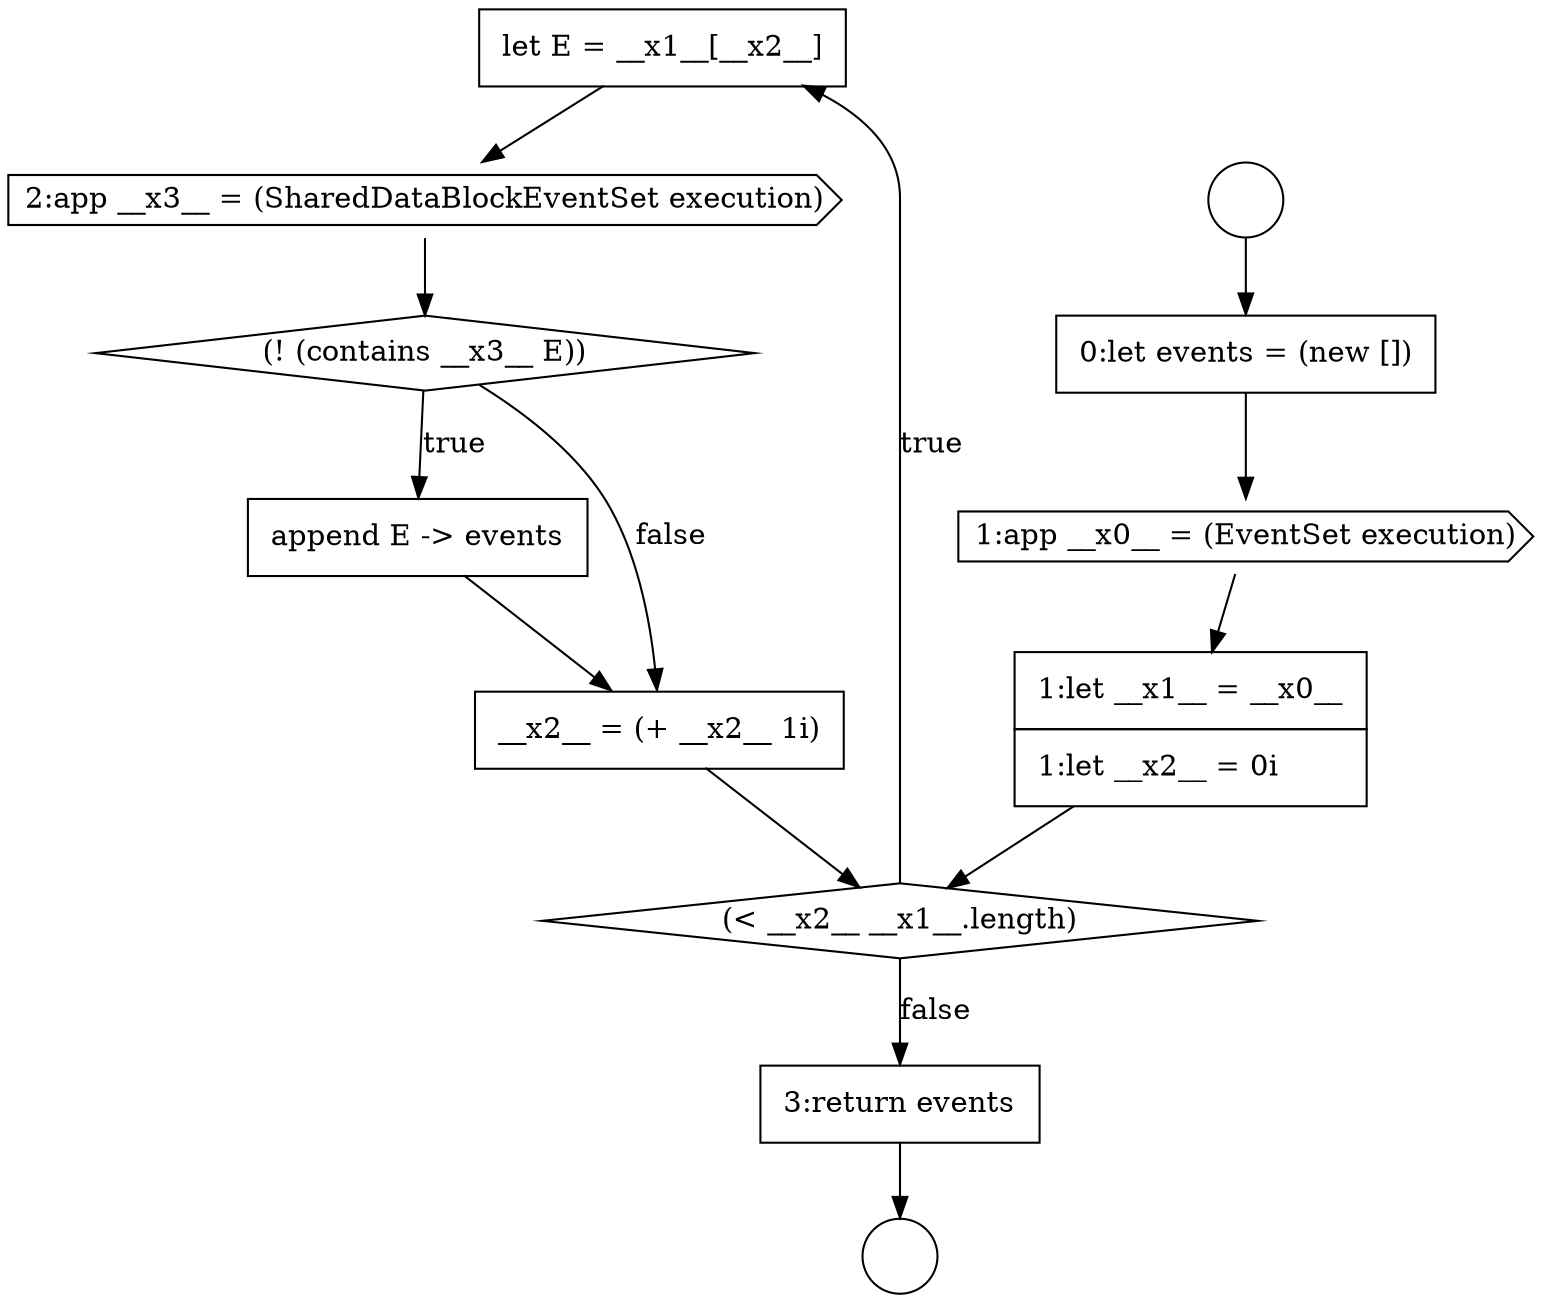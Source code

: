digraph {
  node16950 [shape=none, margin=0, label=<<font color="black">
    <table border="0" cellborder="1" cellspacing="0" cellpadding="10">
      <tr><td align="left">let E = __x1__[__x2__]</td></tr>
    </table>
  </font>> color="black" fillcolor="white" style=filled]
  node16947 [shape=cds, label=<<font color="black">1:app __x0__ = (EventSet execution)</font>> color="black" fillcolor="white" style=filled]
  node16953 [shape=none, margin=0, label=<<font color="black">
    <table border="0" cellborder="1" cellspacing="0" cellpadding="10">
      <tr><td align="left">append E -&gt; events</td></tr>
    </table>
  </font>> color="black" fillcolor="white" style=filled]
  node16954 [shape=none, margin=0, label=<<font color="black">
    <table border="0" cellborder="1" cellspacing="0" cellpadding="10">
      <tr><td align="left">__x2__ = (+ __x2__ 1i)</td></tr>
    </table>
  </font>> color="black" fillcolor="white" style=filled]
  node16949 [shape=diamond, label=<<font color="black">(&lt; __x2__ __x1__.length)</font>> color="black" fillcolor="white" style=filled]
  node16945 [shape=circle label=" " color="black" fillcolor="white" style=filled]
  node16952 [shape=diamond, label=<<font color="black">(! (contains __x3__ E))</font>> color="black" fillcolor="white" style=filled]
  node16948 [shape=none, margin=0, label=<<font color="black">
    <table border="0" cellborder="1" cellspacing="0" cellpadding="10">
      <tr><td align="left">1:let __x1__ = __x0__</td></tr>
      <tr><td align="left">1:let __x2__ = 0i</td></tr>
    </table>
  </font>> color="black" fillcolor="white" style=filled]
  node16955 [shape=none, margin=0, label=<<font color="black">
    <table border="0" cellborder="1" cellspacing="0" cellpadding="10">
      <tr><td align="left">3:return events</td></tr>
    </table>
  </font>> color="black" fillcolor="white" style=filled]
  node16951 [shape=cds, label=<<font color="black">2:app __x3__ = (SharedDataBlockEventSet execution)</font>> color="black" fillcolor="white" style=filled]
  node16944 [shape=circle label=" " color="black" fillcolor="white" style=filled]
  node16946 [shape=none, margin=0, label=<<font color="black">
    <table border="0" cellborder="1" cellspacing="0" cellpadding="10">
      <tr><td align="left">0:let events = (new [])</td></tr>
    </table>
  </font>> color="black" fillcolor="white" style=filled]
  node16951 -> node16952 [ color="black"]
  node16954 -> node16949 [ color="black"]
  node16950 -> node16951 [ color="black"]
  node16953 -> node16954 [ color="black"]
  node16949 -> node16950 [label=<<font color="black">true</font>> color="black"]
  node16949 -> node16955 [label=<<font color="black">false</font>> color="black"]
  node16948 -> node16949 [ color="black"]
  node16946 -> node16947 [ color="black"]
  node16947 -> node16948 [ color="black"]
  node16955 -> node16945 [ color="black"]
  node16944 -> node16946 [ color="black"]
  node16952 -> node16953 [label=<<font color="black">true</font>> color="black"]
  node16952 -> node16954 [label=<<font color="black">false</font>> color="black"]
}
